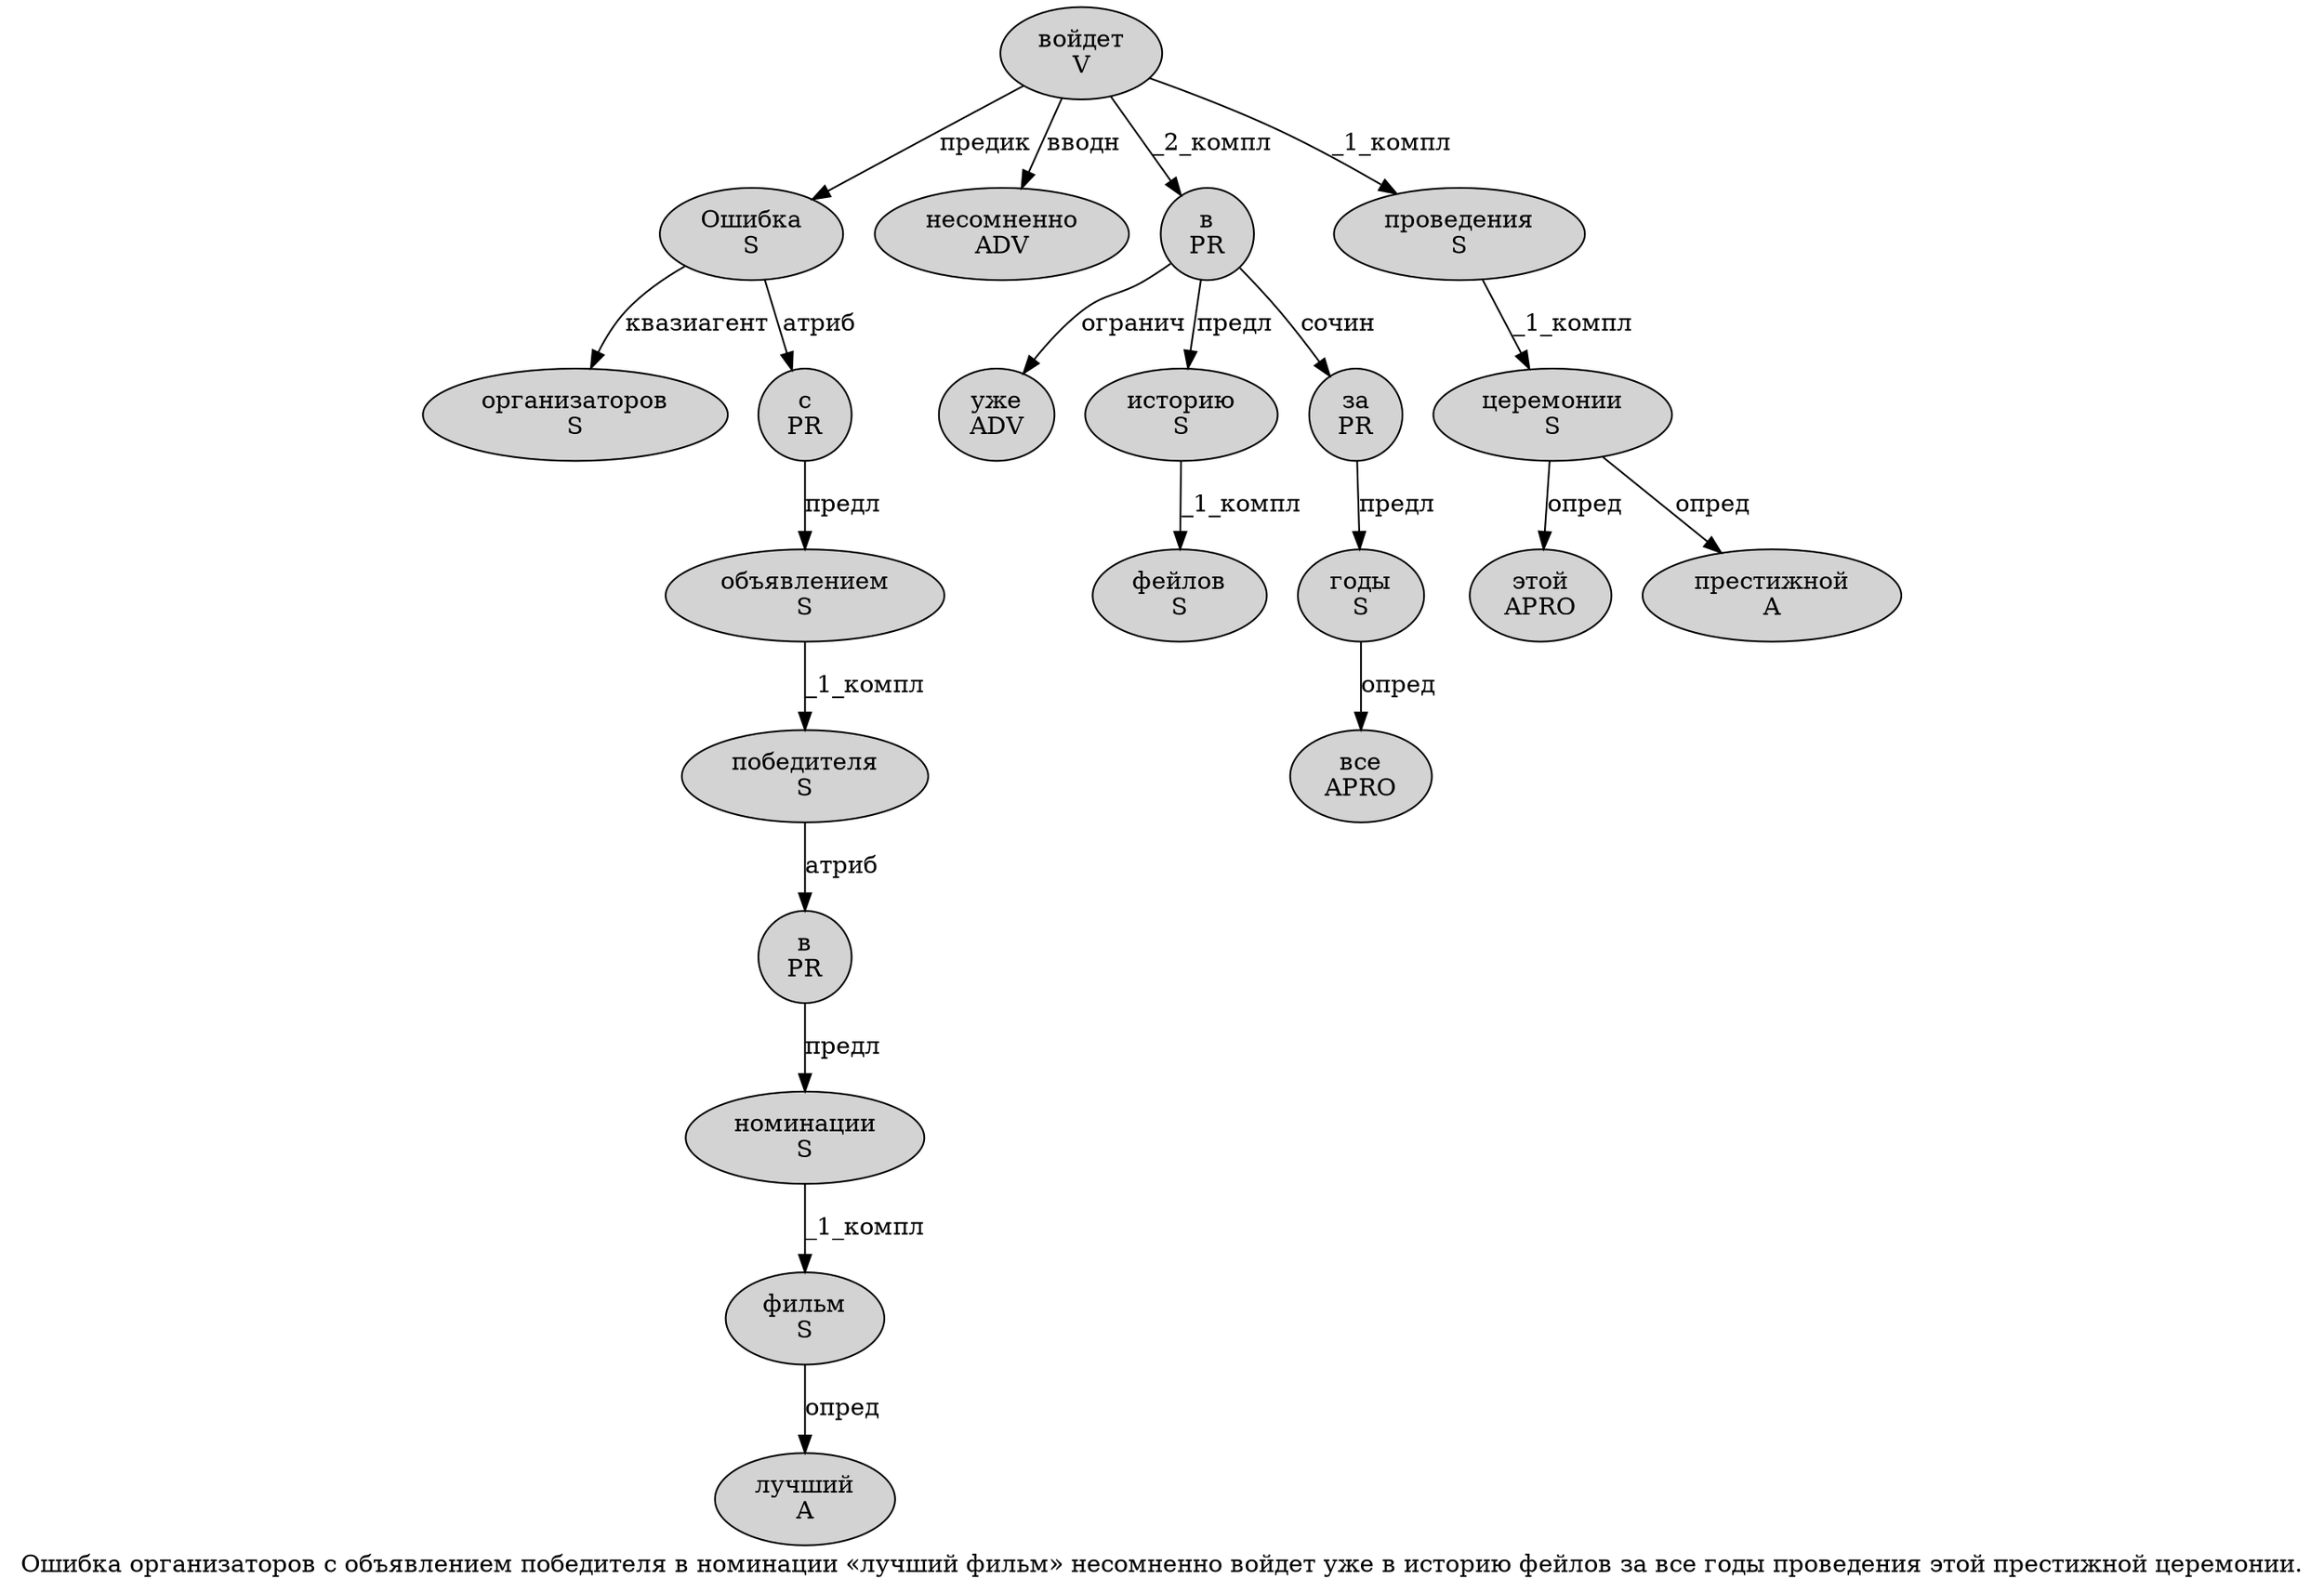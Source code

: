 digraph SENTENCE_4121 {
	graph [label="Ошибка организаторов с объявлением победителя в номинации «лучший фильм» несомненно войдет уже в историю фейлов за все годы проведения этой престижной церемонии."]
	node [style=filled]
		0 [label="Ошибка
S" color="" fillcolor=lightgray penwidth=1 shape=ellipse]
		1 [label="организаторов
S" color="" fillcolor=lightgray penwidth=1 shape=ellipse]
		2 [label="с
PR" color="" fillcolor=lightgray penwidth=1 shape=ellipse]
		3 [label="объявлением
S" color="" fillcolor=lightgray penwidth=1 shape=ellipse]
		4 [label="победителя
S" color="" fillcolor=lightgray penwidth=1 shape=ellipse]
		5 [label="в
PR" color="" fillcolor=lightgray penwidth=1 shape=ellipse]
		6 [label="номинации
S" color="" fillcolor=lightgray penwidth=1 shape=ellipse]
		8 [label="лучший
A" color="" fillcolor=lightgray penwidth=1 shape=ellipse]
		9 [label="фильм
S" color="" fillcolor=lightgray penwidth=1 shape=ellipse]
		11 [label="несомненно
ADV" color="" fillcolor=lightgray penwidth=1 shape=ellipse]
		12 [label="войдет
V" color="" fillcolor=lightgray penwidth=1 shape=ellipse]
		13 [label="уже
ADV" color="" fillcolor=lightgray penwidth=1 shape=ellipse]
		14 [label="в
PR" color="" fillcolor=lightgray penwidth=1 shape=ellipse]
		15 [label="историю
S" color="" fillcolor=lightgray penwidth=1 shape=ellipse]
		16 [label="фейлов
S" color="" fillcolor=lightgray penwidth=1 shape=ellipse]
		17 [label="за
PR" color="" fillcolor=lightgray penwidth=1 shape=ellipse]
		18 [label="все
APRO" color="" fillcolor=lightgray penwidth=1 shape=ellipse]
		19 [label="годы
S" color="" fillcolor=lightgray penwidth=1 shape=ellipse]
		20 [label="проведения
S" color="" fillcolor=lightgray penwidth=1 shape=ellipse]
		21 [label="этой
APRO" color="" fillcolor=lightgray penwidth=1 shape=ellipse]
		22 [label="престижной
A" color="" fillcolor=lightgray penwidth=1 shape=ellipse]
		23 [label="церемонии
S" color="" fillcolor=lightgray penwidth=1 shape=ellipse]
			5 -> 6 [label="предл"]
			9 -> 8 [label="опред"]
			6 -> 9 [label="_1_компл"]
			17 -> 19 [label="предл"]
			2 -> 3 [label="предл"]
			3 -> 4 [label="_1_компл"]
			12 -> 0 [label="предик"]
			12 -> 11 [label="вводн"]
			12 -> 14 [label="_2_компл"]
			12 -> 20 [label="_1_компл"]
			0 -> 1 [label="квазиагент"]
			0 -> 2 [label="атриб"]
			14 -> 13 [label="огранич"]
			14 -> 15 [label="предл"]
			14 -> 17 [label="сочин"]
			23 -> 21 [label="опред"]
			23 -> 22 [label="опред"]
			4 -> 5 [label="атриб"]
			20 -> 23 [label="_1_компл"]
			15 -> 16 [label="_1_компл"]
			19 -> 18 [label="опред"]
}
